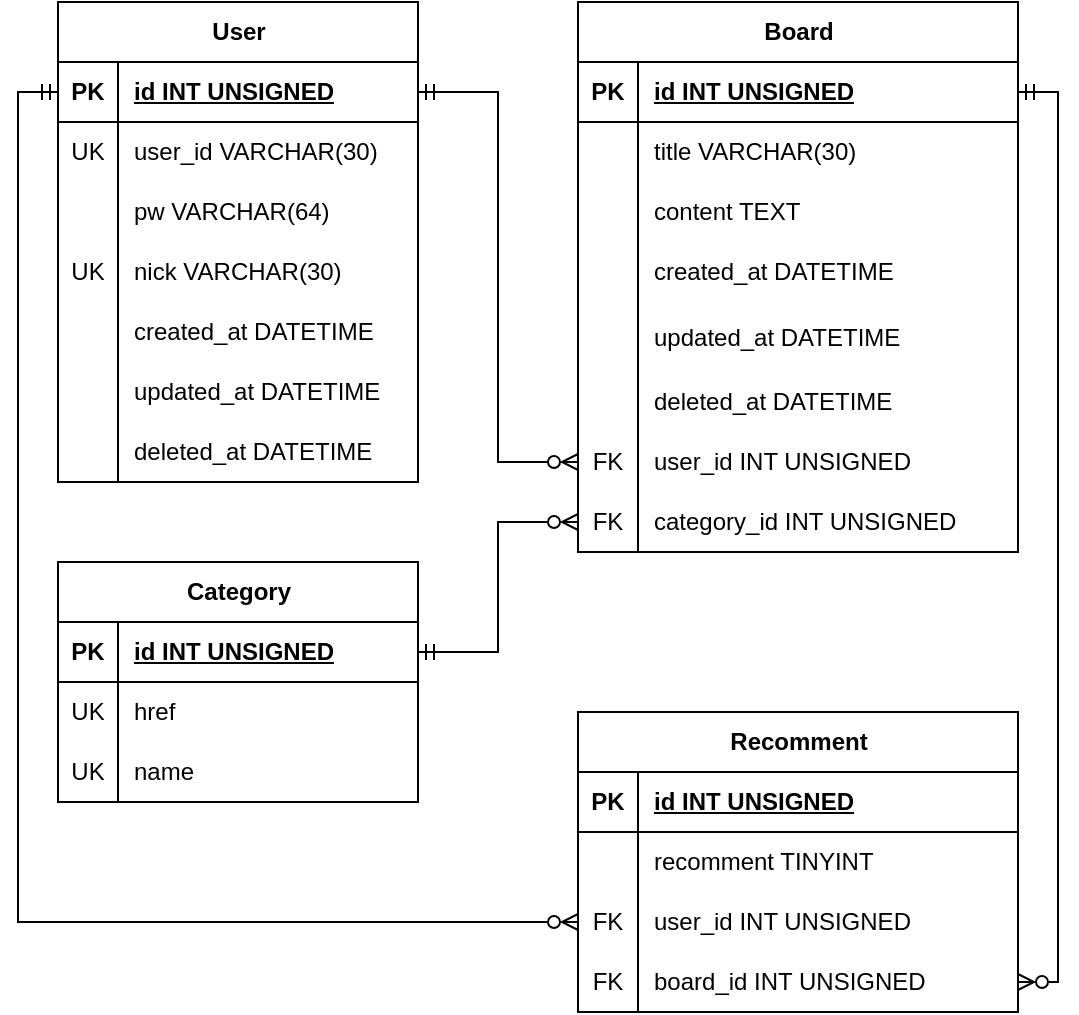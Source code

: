 <mxfile>
    <diagram name="페이지-1" id="C93i1bOLK1RFLE2xip_0">
        <mxGraphModel dx="688" dy="537" grid="1" gridSize="10" guides="1" tooltips="1" connect="1" arrows="1" fold="1" page="1" pageScale="1" pageWidth="827" pageHeight="1169" math="0" shadow="0">
            <root>
                <mxCell id="0"/>
                <mxCell id="1" parent="0"/>
                <mxCell id="lcQI-hrkB8k4tAlnn-hE-1" value="User" style="shape=table;startSize=30;container=1;collapsible=1;childLayout=tableLayout;fixedRows=1;rowLines=0;fontStyle=1;align=center;resizeLast=1;html=1;" parent="1" vertex="1">
                    <mxGeometry x="40" y="145" width="180" height="240" as="geometry"/>
                </mxCell>
                <mxCell id="lcQI-hrkB8k4tAlnn-hE-2" value="" style="shape=tableRow;horizontal=0;startSize=0;swimlaneHead=0;swimlaneBody=0;fillColor=none;collapsible=0;dropTarget=0;points=[[0,0.5],[1,0.5]];portConstraint=eastwest;top=0;left=0;right=0;bottom=1;" parent="lcQI-hrkB8k4tAlnn-hE-1" vertex="1">
                    <mxGeometry y="30" width="180" height="30" as="geometry"/>
                </mxCell>
                <mxCell id="lcQI-hrkB8k4tAlnn-hE-3" value="PK" style="shape=partialRectangle;connectable=0;fillColor=none;top=0;left=0;bottom=0;right=0;fontStyle=1;overflow=hidden;whiteSpace=wrap;html=1;" parent="lcQI-hrkB8k4tAlnn-hE-2" vertex="1">
                    <mxGeometry width="30" height="30" as="geometry">
                        <mxRectangle width="30" height="30" as="alternateBounds"/>
                    </mxGeometry>
                </mxCell>
                <mxCell id="lcQI-hrkB8k4tAlnn-hE-4" value="id INT UNSIGNED" style="shape=partialRectangle;connectable=0;fillColor=none;top=0;left=0;bottom=0;right=0;align=left;spacingLeft=6;fontStyle=5;overflow=hidden;whiteSpace=wrap;html=1;" parent="lcQI-hrkB8k4tAlnn-hE-2" vertex="1">
                    <mxGeometry x="30" width="150" height="30" as="geometry">
                        <mxRectangle width="150" height="30" as="alternateBounds"/>
                    </mxGeometry>
                </mxCell>
                <mxCell id="lcQI-hrkB8k4tAlnn-hE-5" value="" style="shape=tableRow;horizontal=0;startSize=0;swimlaneHead=0;swimlaneBody=0;fillColor=none;collapsible=0;dropTarget=0;points=[[0,0.5],[1,0.5]];portConstraint=eastwest;top=0;left=0;right=0;bottom=0;" parent="lcQI-hrkB8k4tAlnn-hE-1" vertex="1">
                    <mxGeometry y="60" width="180" height="30" as="geometry"/>
                </mxCell>
                <mxCell id="lcQI-hrkB8k4tAlnn-hE-6" value="UK" style="shape=partialRectangle;connectable=0;fillColor=none;top=0;left=0;bottom=0;right=0;editable=1;overflow=hidden;whiteSpace=wrap;html=1;" parent="lcQI-hrkB8k4tAlnn-hE-5" vertex="1">
                    <mxGeometry width="30" height="30" as="geometry">
                        <mxRectangle width="30" height="30" as="alternateBounds"/>
                    </mxGeometry>
                </mxCell>
                <mxCell id="lcQI-hrkB8k4tAlnn-hE-7" value="user_id VARCHAR(30)" style="shape=partialRectangle;connectable=0;fillColor=none;top=0;left=0;bottom=0;right=0;align=left;spacingLeft=6;overflow=hidden;whiteSpace=wrap;html=1;" parent="lcQI-hrkB8k4tAlnn-hE-5" vertex="1">
                    <mxGeometry x="30" width="150" height="30" as="geometry">
                        <mxRectangle width="150" height="30" as="alternateBounds"/>
                    </mxGeometry>
                </mxCell>
                <mxCell id="lcQI-hrkB8k4tAlnn-hE-8" value="" style="shape=tableRow;horizontal=0;startSize=0;swimlaneHead=0;swimlaneBody=0;fillColor=none;collapsible=0;dropTarget=0;points=[[0,0.5],[1,0.5]];portConstraint=eastwest;top=0;left=0;right=0;bottom=0;" parent="lcQI-hrkB8k4tAlnn-hE-1" vertex="1">
                    <mxGeometry y="90" width="180" height="30" as="geometry"/>
                </mxCell>
                <mxCell id="lcQI-hrkB8k4tAlnn-hE-9" value="" style="shape=partialRectangle;connectable=0;fillColor=none;top=0;left=0;bottom=0;right=0;editable=1;overflow=hidden;whiteSpace=wrap;html=1;" parent="lcQI-hrkB8k4tAlnn-hE-8" vertex="1">
                    <mxGeometry width="30" height="30" as="geometry">
                        <mxRectangle width="30" height="30" as="alternateBounds"/>
                    </mxGeometry>
                </mxCell>
                <mxCell id="lcQI-hrkB8k4tAlnn-hE-10" value="pw VARCHAR(64)" style="shape=partialRectangle;connectable=0;fillColor=none;top=0;left=0;bottom=0;right=0;align=left;spacingLeft=6;overflow=hidden;whiteSpace=wrap;html=1;" parent="lcQI-hrkB8k4tAlnn-hE-8" vertex="1">
                    <mxGeometry x="30" width="150" height="30" as="geometry">
                        <mxRectangle width="150" height="30" as="alternateBounds"/>
                    </mxGeometry>
                </mxCell>
                <mxCell id="lcQI-hrkB8k4tAlnn-hE-11" value="" style="shape=tableRow;horizontal=0;startSize=0;swimlaneHead=0;swimlaneBody=0;fillColor=none;collapsible=0;dropTarget=0;points=[[0,0.5],[1,0.5]];portConstraint=eastwest;top=0;left=0;right=0;bottom=0;" parent="lcQI-hrkB8k4tAlnn-hE-1" vertex="1">
                    <mxGeometry y="120" width="180" height="30" as="geometry"/>
                </mxCell>
                <mxCell id="lcQI-hrkB8k4tAlnn-hE-12" value="UK" style="shape=partialRectangle;connectable=0;fillColor=none;top=0;left=0;bottom=0;right=0;editable=1;overflow=hidden;whiteSpace=wrap;html=1;" parent="lcQI-hrkB8k4tAlnn-hE-11" vertex="1">
                    <mxGeometry width="30" height="30" as="geometry">
                        <mxRectangle width="30" height="30" as="alternateBounds"/>
                    </mxGeometry>
                </mxCell>
                <mxCell id="lcQI-hrkB8k4tAlnn-hE-13" value="nick VARCHAR(30)" style="shape=partialRectangle;connectable=0;fillColor=none;top=0;left=0;bottom=0;right=0;align=left;spacingLeft=6;overflow=hidden;whiteSpace=wrap;html=1;" parent="lcQI-hrkB8k4tAlnn-hE-11" vertex="1">
                    <mxGeometry x="30" width="150" height="30" as="geometry">
                        <mxRectangle width="150" height="30" as="alternateBounds"/>
                    </mxGeometry>
                </mxCell>
                <mxCell id="lcQI-hrkB8k4tAlnn-hE-55" value="" style="shape=tableRow;horizontal=0;startSize=0;swimlaneHead=0;swimlaneBody=0;fillColor=none;collapsible=0;dropTarget=0;points=[[0,0.5],[1,0.5]];portConstraint=eastwest;top=0;left=0;right=0;bottom=0;" parent="lcQI-hrkB8k4tAlnn-hE-1" vertex="1">
                    <mxGeometry y="150" width="180" height="30" as="geometry"/>
                </mxCell>
                <mxCell id="lcQI-hrkB8k4tAlnn-hE-56" value="" style="shape=partialRectangle;connectable=0;fillColor=none;top=0;left=0;bottom=0;right=0;editable=1;overflow=hidden;whiteSpace=wrap;html=1;" parent="lcQI-hrkB8k4tAlnn-hE-55" vertex="1">
                    <mxGeometry width="30" height="30" as="geometry">
                        <mxRectangle width="30" height="30" as="alternateBounds"/>
                    </mxGeometry>
                </mxCell>
                <mxCell id="lcQI-hrkB8k4tAlnn-hE-57" value="created_at DATETIME" style="shape=partialRectangle;connectable=0;fillColor=none;top=0;left=0;bottom=0;right=0;align=left;spacingLeft=6;overflow=hidden;whiteSpace=wrap;html=1;" parent="lcQI-hrkB8k4tAlnn-hE-55" vertex="1">
                    <mxGeometry x="30" width="150" height="30" as="geometry">
                        <mxRectangle width="150" height="30" as="alternateBounds"/>
                    </mxGeometry>
                </mxCell>
                <mxCell id="lcQI-hrkB8k4tAlnn-hE-58" value="" style="shape=tableRow;horizontal=0;startSize=0;swimlaneHead=0;swimlaneBody=0;fillColor=none;collapsible=0;dropTarget=0;points=[[0,0.5],[1,0.5]];portConstraint=eastwest;top=0;left=0;right=0;bottom=0;" parent="lcQI-hrkB8k4tAlnn-hE-1" vertex="1">
                    <mxGeometry y="180" width="180" height="30" as="geometry"/>
                </mxCell>
                <mxCell id="lcQI-hrkB8k4tAlnn-hE-59" value="" style="shape=partialRectangle;connectable=0;fillColor=none;top=0;left=0;bottom=0;right=0;editable=1;overflow=hidden;whiteSpace=wrap;html=1;" parent="lcQI-hrkB8k4tAlnn-hE-58" vertex="1">
                    <mxGeometry width="30" height="30" as="geometry">
                        <mxRectangle width="30" height="30" as="alternateBounds"/>
                    </mxGeometry>
                </mxCell>
                <mxCell id="lcQI-hrkB8k4tAlnn-hE-60" value="updated_at&amp;nbsp;DATETIME" style="shape=partialRectangle;connectable=0;fillColor=none;top=0;left=0;bottom=0;right=0;align=left;spacingLeft=6;overflow=hidden;whiteSpace=wrap;html=1;" parent="lcQI-hrkB8k4tAlnn-hE-58" vertex="1">
                    <mxGeometry x="30" width="150" height="30" as="geometry">
                        <mxRectangle width="150" height="30" as="alternateBounds"/>
                    </mxGeometry>
                </mxCell>
                <mxCell id="lcQI-hrkB8k4tAlnn-hE-61" value="" style="shape=tableRow;horizontal=0;startSize=0;swimlaneHead=0;swimlaneBody=0;fillColor=none;collapsible=0;dropTarget=0;points=[[0,0.5],[1,0.5]];portConstraint=eastwest;top=0;left=0;right=0;bottom=0;" parent="lcQI-hrkB8k4tAlnn-hE-1" vertex="1">
                    <mxGeometry y="210" width="180" height="30" as="geometry"/>
                </mxCell>
                <mxCell id="lcQI-hrkB8k4tAlnn-hE-62" value="" style="shape=partialRectangle;connectable=0;fillColor=none;top=0;left=0;bottom=0;right=0;editable=1;overflow=hidden;whiteSpace=wrap;html=1;" parent="lcQI-hrkB8k4tAlnn-hE-61" vertex="1">
                    <mxGeometry width="30" height="30" as="geometry">
                        <mxRectangle width="30" height="30" as="alternateBounds"/>
                    </mxGeometry>
                </mxCell>
                <mxCell id="lcQI-hrkB8k4tAlnn-hE-63" value="deleted_at&amp;nbsp;DATETIME" style="shape=partialRectangle;connectable=0;fillColor=none;top=0;left=0;bottom=0;right=0;align=left;spacingLeft=6;overflow=hidden;whiteSpace=wrap;html=1;" parent="lcQI-hrkB8k4tAlnn-hE-61" vertex="1">
                    <mxGeometry x="30" width="150" height="30" as="geometry">
                        <mxRectangle width="150" height="30" as="alternateBounds"/>
                    </mxGeometry>
                </mxCell>
                <mxCell id="lcQI-hrkB8k4tAlnn-hE-14" value="Board" style="shape=table;startSize=30;container=1;collapsible=1;childLayout=tableLayout;fixedRows=1;rowLines=0;fontStyle=1;align=center;resizeLast=1;html=1;" parent="1" vertex="1">
                    <mxGeometry x="300" y="145" width="220" height="275" as="geometry"/>
                </mxCell>
                <mxCell id="lcQI-hrkB8k4tAlnn-hE-15" value="" style="shape=tableRow;horizontal=0;startSize=0;swimlaneHead=0;swimlaneBody=0;fillColor=none;collapsible=0;dropTarget=0;points=[[0,0.5],[1,0.5]];portConstraint=eastwest;top=0;left=0;right=0;bottom=1;" parent="lcQI-hrkB8k4tAlnn-hE-14" vertex="1">
                    <mxGeometry y="30" width="220" height="30" as="geometry"/>
                </mxCell>
                <mxCell id="lcQI-hrkB8k4tAlnn-hE-16" value="PK" style="shape=partialRectangle;connectable=0;fillColor=none;top=0;left=0;bottom=0;right=0;fontStyle=1;overflow=hidden;whiteSpace=wrap;html=1;" parent="lcQI-hrkB8k4tAlnn-hE-15" vertex="1">
                    <mxGeometry width="30" height="30" as="geometry">
                        <mxRectangle width="30" height="30" as="alternateBounds"/>
                    </mxGeometry>
                </mxCell>
                <mxCell id="lcQI-hrkB8k4tAlnn-hE-17" value="id INT UNSIGNED" style="shape=partialRectangle;connectable=0;fillColor=none;top=0;left=0;bottom=0;right=0;align=left;spacingLeft=6;fontStyle=5;overflow=hidden;whiteSpace=wrap;html=1;" parent="lcQI-hrkB8k4tAlnn-hE-15" vertex="1">
                    <mxGeometry x="30" width="190" height="30" as="geometry">
                        <mxRectangle width="190" height="30" as="alternateBounds"/>
                    </mxGeometry>
                </mxCell>
                <mxCell id="lcQI-hrkB8k4tAlnn-hE-18" value="" style="shape=tableRow;horizontal=0;startSize=0;swimlaneHead=0;swimlaneBody=0;fillColor=none;collapsible=0;dropTarget=0;points=[[0,0.5],[1,0.5]];portConstraint=eastwest;top=0;left=0;right=0;bottom=0;" parent="lcQI-hrkB8k4tAlnn-hE-14" vertex="1">
                    <mxGeometry y="60" width="220" height="30" as="geometry"/>
                </mxCell>
                <mxCell id="lcQI-hrkB8k4tAlnn-hE-19" value="" style="shape=partialRectangle;connectable=0;fillColor=none;top=0;left=0;bottom=0;right=0;editable=1;overflow=hidden;whiteSpace=wrap;html=1;" parent="lcQI-hrkB8k4tAlnn-hE-18" vertex="1">
                    <mxGeometry width="30" height="30" as="geometry">
                        <mxRectangle width="30" height="30" as="alternateBounds"/>
                    </mxGeometry>
                </mxCell>
                <mxCell id="lcQI-hrkB8k4tAlnn-hE-20" value="title&amp;nbsp;VARCHAR(30)" style="shape=partialRectangle;connectable=0;fillColor=none;top=0;left=0;bottom=0;right=0;align=left;spacingLeft=6;overflow=hidden;whiteSpace=wrap;html=1;" parent="lcQI-hrkB8k4tAlnn-hE-18" vertex="1">
                    <mxGeometry x="30" width="190" height="30" as="geometry">
                        <mxRectangle width="190" height="30" as="alternateBounds"/>
                    </mxGeometry>
                </mxCell>
                <mxCell id="lcQI-hrkB8k4tAlnn-hE-21" value="" style="shape=tableRow;horizontal=0;startSize=0;swimlaneHead=0;swimlaneBody=0;fillColor=none;collapsible=0;dropTarget=0;points=[[0,0.5],[1,0.5]];portConstraint=eastwest;top=0;left=0;right=0;bottom=0;" parent="lcQI-hrkB8k4tAlnn-hE-14" vertex="1">
                    <mxGeometry y="90" width="220" height="30" as="geometry"/>
                </mxCell>
                <mxCell id="lcQI-hrkB8k4tAlnn-hE-22" value="" style="shape=partialRectangle;connectable=0;fillColor=none;top=0;left=0;bottom=0;right=0;editable=1;overflow=hidden;whiteSpace=wrap;html=1;" parent="lcQI-hrkB8k4tAlnn-hE-21" vertex="1">
                    <mxGeometry width="30" height="30" as="geometry">
                        <mxRectangle width="30" height="30" as="alternateBounds"/>
                    </mxGeometry>
                </mxCell>
                <mxCell id="lcQI-hrkB8k4tAlnn-hE-23" value="content TEXT" style="shape=partialRectangle;connectable=0;fillColor=none;top=0;left=0;bottom=0;right=0;align=left;spacingLeft=6;overflow=hidden;whiteSpace=wrap;html=1;" parent="lcQI-hrkB8k4tAlnn-hE-21" vertex="1">
                    <mxGeometry x="30" width="190" height="30" as="geometry">
                        <mxRectangle width="190" height="30" as="alternateBounds"/>
                    </mxGeometry>
                </mxCell>
                <mxCell id="lcQI-hrkB8k4tAlnn-hE-24" value="" style="shape=tableRow;horizontal=0;startSize=0;swimlaneHead=0;swimlaneBody=0;fillColor=none;collapsible=0;dropTarget=0;points=[[0,0.5],[1,0.5]];portConstraint=eastwest;top=0;left=0;right=0;bottom=0;" parent="lcQI-hrkB8k4tAlnn-hE-14" vertex="1">
                    <mxGeometry y="120" width="220" height="30" as="geometry"/>
                </mxCell>
                <mxCell id="lcQI-hrkB8k4tAlnn-hE-25" value="" style="shape=partialRectangle;connectable=0;fillColor=none;top=0;left=0;bottom=0;right=0;editable=1;overflow=hidden;whiteSpace=wrap;html=1;" parent="lcQI-hrkB8k4tAlnn-hE-24" vertex="1">
                    <mxGeometry width="30" height="30" as="geometry">
                        <mxRectangle width="30" height="30" as="alternateBounds"/>
                    </mxGeometry>
                </mxCell>
                <mxCell id="lcQI-hrkB8k4tAlnn-hE-26" value="created_at&amp;nbsp;DATETIME" style="shape=partialRectangle;connectable=0;fillColor=none;top=0;left=0;bottom=0;right=0;align=left;spacingLeft=6;overflow=hidden;whiteSpace=wrap;html=1;" parent="lcQI-hrkB8k4tAlnn-hE-24" vertex="1">
                    <mxGeometry x="30" width="190" height="30" as="geometry">
                        <mxRectangle width="190" height="30" as="alternateBounds"/>
                    </mxGeometry>
                </mxCell>
                <mxCell id="lcQI-hrkB8k4tAlnn-hE-27" value="" style="shape=tableRow;horizontal=0;startSize=0;swimlaneHead=0;swimlaneBody=0;fillColor=none;collapsible=0;dropTarget=0;points=[[0,0.5],[1,0.5]];portConstraint=eastwest;top=0;left=0;right=0;bottom=0;" parent="lcQI-hrkB8k4tAlnn-hE-14" vertex="1">
                    <mxGeometry y="150" width="220" height="35" as="geometry"/>
                </mxCell>
                <mxCell id="lcQI-hrkB8k4tAlnn-hE-28" value="" style="shape=partialRectangle;connectable=0;fillColor=none;top=0;left=0;bottom=0;right=0;editable=1;overflow=hidden;whiteSpace=wrap;html=1;" parent="lcQI-hrkB8k4tAlnn-hE-27" vertex="1">
                    <mxGeometry width="30" height="35" as="geometry">
                        <mxRectangle width="30" height="35" as="alternateBounds"/>
                    </mxGeometry>
                </mxCell>
                <mxCell id="lcQI-hrkB8k4tAlnn-hE-29" value="updated_at&amp;nbsp;DATETIME" style="shape=partialRectangle;connectable=0;fillColor=none;top=0;left=0;bottom=0;right=0;align=left;spacingLeft=6;overflow=hidden;whiteSpace=wrap;html=1;" parent="lcQI-hrkB8k4tAlnn-hE-27" vertex="1">
                    <mxGeometry x="30" width="190" height="35" as="geometry">
                        <mxRectangle width="190" height="35" as="alternateBounds"/>
                    </mxGeometry>
                </mxCell>
                <mxCell id="lcQI-hrkB8k4tAlnn-hE-30" value="" style="shape=tableRow;horizontal=0;startSize=0;swimlaneHead=0;swimlaneBody=0;fillColor=none;collapsible=0;dropTarget=0;points=[[0,0.5],[1,0.5]];portConstraint=eastwest;top=0;left=0;right=0;bottom=0;" parent="lcQI-hrkB8k4tAlnn-hE-14" vertex="1">
                    <mxGeometry y="185" width="220" height="30" as="geometry"/>
                </mxCell>
                <mxCell id="lcQI-hrkB8k4tAlnn-hE-31" value="" style="shape=partialRectangle;connectable=0;fillColor=none;top=0;left=0;bottom=0;right=0;editable=1;overflow=hidden;whiteSpace=wrap;html=1;" parent="lcQI-hrkB8k4tAlnn-hE-30" vertex="1">
                    <mxGeometry width="30" height="30" as="geometry">
                        <mxRectangle width="30" height="30" as="alternateBounds"/>
                    </mxGeometry>
                </mxCell>
                <mxCell id="lcQI-hrkB8k4tAlnn-hE-32" value="deleted_at&amp;nbsp;DATETIME" style="shape=partialRectangle;connectable=0;fillColor=none;top=0;left=0;bottom=0;right=0;align=left;spacingLeft=6;overflow=hidden;whiteSpace=wrap;html=1;" parent="lcQI-hrkB8k4tAlnn-hE-30" vertex="1">
                    <mxGeometry x="30" width="190" height="30" as="geometry">
                        <mxRectangle width="190" height="30" as="alternateBounds"/>
                    </mxGeometry>
                </mxCell>
                <mxCell id="lcQI-hrkB8k4tAlnn-hE-33" value="" style="shape=tableRow;horizontal=0;startSize=0;swimlaneHead=0;swimlaneBody=0;fillColor=none;collapsible=0;dropTarget=0;points=[[0,0.5],[1,0.5]];portConstraint=eastwest;top=0;left=0;right=0;bottom=0;" parent="lcQI-hrkB8k4tAlnn-hE-14" vertex="1">
                    <mxGeometry y="215" width="220" height="30" as="geometry"/>
                </mxCell>
                <mxCell id="lcQI-hrkB8k4tAlnn-hE-34" value="FK" style="shape=partialRectangle;connectable=0;fillColor=none;top=0;left=0;bottom=0;right=0;editable=1;overflow=hidden;whiteSpace=wrap;html=1;" parent="lcQI-hrkB8k4tAlnn-hE-33" vertex="1">
                    <mxGeometry width="30" height="30" as="geometry">
                        <mxRectangle width="30" height="30" as="alternateBounds"/>
                    </mxGeometry>
                </mxCell>
                <mxCell id="lcQI-hrkB8k4tAlnn-hE-35" value="user_id&amp;nbsp;INT UNSIGNED" style="shape=partialRectangle;connectable=0;fillColor=none;top=0;left=0;bottom=0;right=0;align=left;spacingLeft=6;overflow=hidden;whiteSpace=wrap;html=1;" parent="lcQI-hrkB8k4tAlnn-hE-33" vertex="1">
                    <mxGeometry x="30" width="190" height="30" as="geometry">
                        <mxRectangle width="190" height="30" as="alternateBounds"/>
                    </mxGeometry>
                </mxCell>
                <mxCell id="lcQI-hrkB8k4tAlnn-hE-36" value="" style="shape=tableRow;horizontal=0;startSize=0;swimlaneHead=0;swimlaneBody=0;fillColor=none;collapsible=0;dropTarget=0;points=[[0,0.5],[1,0.5]];portConstraint=eastwest;top=0;left=0;right=0;bottom=0;" parent="lcQI-hrkB8k4tAlnn-hE-14" vertex="1">
                    <mxGeometry y="245" width="220" height="30" as="geometry"/>
                </mxCell>
                <mxCell id="lcQI-hrkB8k4tAlnn-hE-37" value="FK" style="shape=partialRectangle;connectable=0;fillColor=none;top=0;left=0;bottom=0;right=0;editable=1;overflow=hidden;whiteSpace=wrap;html=1;" parent="lcQI-hrkB8k4tAlnn-hE-36" vertex="1">
                    <mxGeometry width="30" height="30" as="geometry">
                        <mxRectangle width="30" height="30" as="alternateBounds"/>
                    </mxGeometry>
                </mxCell>
                <mxCell id="lcQI-hrkB8k4tAlnn-hE-38" value="category_id&amp;nbsp;INT UNSIGNED" style="shape=partialRectangle;connectable=0;fillColor=none;top=0;left=0;bottom=0;right=0;align=left;spacingLeft=6;overflow=hidden;whiteSpace=wrap;html=1;" parent="lcQI-hrkB8k4tAlnn-hE-36" vertex="1">
                    <mxGeometry x="30" width="190" height="30" as="geometry">
                        <mxRectangle width="190" height="30" as="alternateBounds"/>
                    </mxGeometry>
                </mxCell>
                <mxCell id="lcQI-hrkB8k4tAlnn-hE-42" value="Category" style="shape=table;startSize=30;container=1;collapsible=1;childLayout=tableLayout;fixedRows=1;rowLines=0;fontStyle=1;align=center;resizeLast=1;html=1;" parent="1" vertex="1">
                    <mxGeometry x="40" y="425" width="180" height="120" as="geometry"/>
                </mxCell>
                <mxCell id="lcQI-hrkB8k4tAlnn-hE-43" value="" style="shape=tableRow;horizontal=0;startSize=0;swimlaneHead=0;swimlaneBody=0;fillColor=none;collapsible=0;dropTarget=0;points=[[0,0.5],[1,0.5]];portConstraint=eastwest;top=0;left=0;right=0;bottom=1;" parent="lcQI-hrkB8k4tAlnn-hE-42" vertex="1">
                    <mxGeometry y="30" width="180" height="30" as="geometry"/>
                </mxCell>
                <mxCell id="lcQI-hrkB8k4tAlnn-hE-44" value="PK" style="shape=partialRectangle;connectable=0;fillColor=none;top=0;left=0;bottom=0;right=0;fontStyle=1;overflow=hidden;whiteSpace=wrap;html=1;" parent="lcQI-hrkB8k4tAlnn-hE-43" vertex="1">
                    <mxGeometry width="30" height="30" as="geometry">
                        <mxRectangle width="30" height="30" as="alternateBounds"/>
                    </mxGeometry>
                </mxCell>
                <mxCell id="lcQI-hrkB8k4tAlnn-hE-45" value="id INT UNSIGNED" style="shape=partialRectangle;connectable=0;fillColor=none;top=0;left=0;bottom=0;right=0;align=left;spacingLeft=6;fontStyle=5;overflow=hidden;whiteSpace=wrap;html=1;" parent="lcQI-hrkB8k4tAlnn-hE-43" vertex="1">
                    <mxGeometry x="30" width="150" height="30" as="geometry">
                        <mxRectangle width="150" height="30" as="alternateBounds"/>
                    </mxGeometry>
                </mxCell>
                <mxCell id="lcQI-hrkB8k4tAlnn-hE-46" value="" style="shape=tableRow;horizontal=0;startSize=0;swimlaneHead=0;swimlaneBody=0;fillColor=none;collapsible=0;dropTarget=0;points=[[0,0.5],[1,0.5]];portConstraint=eastwest;top=0;left=0;right=0;bottom=0;" parent="lcQI-hrkB8k4tAlnn-hE-42" vertex="1">
                    <mxGeometry y="60" width="180" height="30" as="geometry"/>
                </mxCell>
                <mxCell id="lcQI-hrkB8k4tAlnn-hE-47" value="UK" style="shape=partialRectangle;connectable=0;fillColor=none;top=0;left=0;bottom=0;right=0;editable=1;overflow=hidden;whiteSpace=wrap;html=1;" parent="lcQI-hrkB8k4tAlnn-hE-46" vertex="1">
                    <mxGeometry width="30" height="30" as="geometry">
                        <mxRectangle width="30" height="30" as="alternateBounds"/>
                    </mxGeometry>
                </mxCell>
                <mxCell id="lcQI-hrkB8k4tAlnn-hE-48" value="href" style="shape=partialRectangle;connectable=0;fillColor=none;top=0;left=0;bottom=0;right=0;align=left;spacingLeft=6;overflow=hidden;whiteSpace=wrap;html=1;" parent="lcQI-hrkB8k4tAlnn-hE-46" vertex="1">
                    <mxGeometry x="30" width="150" height="30" as="geometry">
                        <mxRectangle width="150" height="30" as="alternateBounds"/>
                    </mxGeometry>
                </mxCell>
                <mxCell id="lcQI-hrkB8k4tAlnn-hE-49" value="" style="shape=tableRow;horizontal=0;startSize=0;swimlaneHead=0;swimlaneBody=0;fillColor=none;collapsible=0;dropTarget=0;points=[[0,0.5],[1,0.5]];portConstraint=eastwest;top=0;left=0;right=0;bottom=0;" parent="lcQI-hrkB8k4tAlnn-hE-42" vertex="1">
                    <mxGeometry y="90" width="180" height="30" as="geometry"/>
                </mxCell>
                <mxCell id="lcQI-hrkB8k4tAlnn-hE-50" value="UK" style="shape=partialRectangle;connectable=0;fillColor=none;top=0;left=0;bottom=0;right=0;editable=1;overflow=hidden;whiteSpace=wrap;html=1;" parent="lcQI-hrkB8k4tAlnn-hE-49" vertex="1">
                    <mxGeometry width="30" height="30" as="geometry">
                        <mxRectangle width="30" height="30" as="alternateBounds"/>
                    </mxGeometry>
                </mxCell>
                <mxCell id="lcQI-hrkB8k4tAlnn-hE-51" value="name" style="shape=partialRectangle;connectable=0;fillColor=none;top=0;left=0;bottom=0;right=0;align=left;spacingLeft=6;overflow=hidden;whiteSpace=wrap;html=1;" parent="lcQI-hrkB8k4tAlnn-hE-49" vertex="1">
                    <mxGeometry x="30" width="150" height="30" as="geometry">
                        <mxRectangle width="150" height="30" as="alternateBounds"/>
                    </mxGeometry>
                </mxCell>
                <mxCell id="lcQI-hrkB8k4tAlnn-hE-64" style="edgeStyle=orthogonalEdgeStyle;rounded=0;orthogonalLoop=1;jettySize=auto;html=1;exitX=0;exitY=0.5;exitDx=0;exitDy=0;entryX=1;entryY=0.5;entryDx=0;entryDy=0;startArrow=ERzeroToMany;startFill=0;endArrow=ERmandOne;endFill=0;" parent="1" source="lcQI-hrkB8k4tAlnn-hE-33" target="lcQI-hrkB8k4tAlnn-hE-2" edge="1">
                    <mxGeometry relative="1" as="geometry"/>
                </mxCell>
                <mxCell id="lcQI-hrkB8k4tAlnn-hE-65" style="edgeStyle=orthogonalEdgeStyle;rounded=0;orthogonalLoop=1;jettySize=auto;html=1;exitX=1;exitY=0.5;exitDx=0;exitDy=0;entryX=0;entryY=0.5;entryDx=0;entryDy=0;startArrow=ERmandOne;startFill=0;endArrow=ERzeroToMany;endFill=0;" parent="1" source="lcQI-hrkB8k4tAlnn-hE-43" target="lcQI-hrkB8k4tAlnn-hE-36" edge="1">
                    <mxGeometry relative="1" as="geometry"/>
                </mxCell>
                <mxCell id="lcQI-hrkB8k4tAlnn-hE-66" value="Recomment" style="shape=table;startSize=30;container=1;collapsible=1;childLayout=tableLayout;fixedRows=1;rowLines=0;fontStyle=1;align=center;resizeLast=1;html=1;" parent="1" vertex="1">
                    <mxGeometry x="300" y="500" width="220" height="150" as="geometry"/>
                </mxCell>
                <mxCell id="lcQI-hrkB8k4tAlnn-hE-67" value="" style="shape=tableRow;horizontal=0;startSize=0;swimlaneHead=0;swimlaneBody=0;fillColor=none;collapsible=0;dropTarget=0;points=[[0,0.5],[1,0.5]];portConstraint=eastwest;top=0;left=0;right=0;bottom=1;" parent="lcQI-hrkB8k4tAlnn-hE-66" vertex="1">
                    <mxGeometry y="30" width="220" height="30" as="geometry"/>
                </mxCell>
                <mxCell id="lcQI-hrkB8k4tAlnn-hE-68" value="PK" style="shape=partialRectangle;connectable=0;fillColor=none;top=0;left=0;bottom=0;right=0;fontStyle=1;overflow=hidden;whiteSpace=wrap;html=1;" parent="lcQI-hrkB8k4tAlnn-hE-67" vertex="1">
                    <mxGeometry width="30" height="30" as="geometry">
                        <mxRectangle width="30" height="30" as="alternateBounds"/>
                    </mxGeometry>
                </mxCell>
                <mxCell id="lcQI-hrkB8k4tAlnn-hE-69" value="id INT UNSIGNED" style="shape=partialRectangle;connectable=0;fillColor=none;top=0;left=0;bottom=0;right=0;align=left;spacingLeft=6;fontStyle=5;overflow=hidden;whiteSpace=wrap;html=1;" parent="lcQI-hrkB8k4tAlnn-hE-67" vertex="1">
                    <mxGeometry x="30" width="190" height="30" as="geometry">
                        <mxRectangle width="190" height="30" as="alternateBounds"/>
                    </mxGeometry>
                </mxCell>
                <mxCell id="lcQI-hrkB8k4tAlnn-hE-76" value="" style="shape=tableRow;horizontal=0;startSize=0;swimlaneHead=0;swimlaneBody=0;fillColor=none;collapsible=0;dropTarget=0;points=[[0,0.5],[1,0.5]];portConstraint=eastwest;top=0;left=0;right=0;bottom=0;" parent="lcQI-hrkB8k4tAlnn-hE-66" vertex="1">
                    <mxGeometry y="60" width="220" height="30" as="geometry"/>
                </mxCell>
                <mxCell id="lcQI-hrkB8k4tAlnn-hE-77" value="" style="shape=partialRectangle;connectable=0;fillColor=none;top=0;left=0;bottom=0;right=0;editable=1;overflow=hidden;whiteSpace=wrap;html=1;" parent="lcQI-hrkB8k4tAlnn-hE-76" vertex="1">
                    <mxGeometry width="30" height="30" as="geometry">
                        <mxRectangle width="30" height="30" as="alternateBounds"/>
                    </mxGeometry>
                </mxCell>
                <mxCell id="lcQI-hrkB8k4tAlnn-hE-78" value="recomment TINYINT" style="shape=partialRectangle;connectable=0;fillColor=none;top=0;left=0;bottom=0;right=0;align=left;spacingLeft=6;overflow=hidden;whiteSpace=wrap;html=1;" parent="lcQI-hrkB8k4tAlnn-hE-76" vertex="1">
                    <mxGeometry x="30" width="190" height="30" as="geometry">
                        <mxRectangle width="190" height="30" as="alternateBounds"/>
                    </mxGeometry>
                </mxCell>
                <mxCell id="lcQI-hrkB8k4tAlnn-hE-70" value="" style="shape=tableRow;horizontal=0;startSize=0;swimlaneHead=0;swimlaneBody=0;fillColor=none;collapsible=0;dropTarget=0;points=[[0,0.5],[1,0.5]];portConstraint=eastwest;top=0;left=0;right=0;bottom=0;" parent="lcQI-hrkB8k4tAlnn-hE-66" vertex="1">
                    <mxGeometry y="90" width="220" height="30" as="geometry"/>
                </mxCell>
                <mxCell id="lcQI-hrkB8k4tAlnn-hE-71" value="FK" style="shape=partialRectangle;connectable=0;fillColor=none;top=0;left=0;bottom=0;right=0;editable=1;overflow=hidden;whiteSpace=wrap;html=1;" parent="lcQI-hrkB8k4tAlnn-hE-70" vertex="1">
                    <mxGeometry width="30" height="30" as="geometry">
                        <mxRectangle width="30" height="30" as="alternateBounds"/>
                    </mxGeometry>
                </mxCell>
                <mxCell id="lcQI-hrkB8k4tAlnn-hE-72" value="user_id&amp;nbsp;INT UNSIGNED" style="shape=partialRectangle;connectable=0;fillColor=none;top=0;left=0;bottom=0;right=0;align=left;spacingLeft=6;overflow=hidden;whiteSpace=wrap;html=1;" parent="lcQI-hrkB8k4tAlnn-hE-70" vertex="1">
                    <mxGeometry x="30" width="190" height="30" as="geometry">
                        <mxRectangle width="190" height="30" as="alternateBounds"/>
                    </mxGeometry>
                </mxCell>
                <mxCell id="lcQI-hrkB8k4tAlnn-hE-73" value="" style="shape=tableRow;horizontal=0;startSize=0;swimlaneHead=0;swimlaneBody=0;fillColor=none;collapsible=0;dropTarget=0;points=[[0,0.5],[1,0.5]];portConstraint=eastwest;top=0;left=0;right=0;bottom=0;" parent="lcQI-hrkB8k4tAlnn-hE-66" vertex="1">
                    <mxGeometry y="120" width="220" height="30" as="geometry"/>
                </mxCell>
                <mxCell id="lcQI-hrkB8k4tAlnn-hE-74" value="FK" style="shape=partialRectangle;connectable=0;fillColor=none;top=0;left=0;bottom=0;right=0;editable=1;overflow=hidden;whiteSpace=wrap;html=1;" parent="lcQI-hrkB8k4tAlnn-hE-73" vertex="1">
                    <mxGeometry width="30" height="30" as="geometry">
                        <mxRectangle width="30" height="30" as="alternateBounds"/>
                    </mxGeometry>
                </mxCell>
                <mxCell id="lcQI-hrkB8k4tAlnn-hE-75" value="board_id&amp;nbsp;INT UNSIGNED" style="shape=partialRectangle;connectable=0;fillColor=none;top=0;left=0;bottom=0;right=0;align=left;spacingLeft=6;overflow=hidden;whiteSpace=wrap;html=1;" parent="lcQI-hrkB8k4tAlnn-hE-73" vertex="1">
                    <mxGeometry x="30" width="190" height="30" as="geometry">
                        <mxRectangle width="190" height="30" as="alternateBounds"/>
                    </mxGeometry>
                </mxCell>
                <mxCell id="lcQI-hrkB8k4tAlnn-hE-79" style="edgeStyle=orthogonalEdgeStyle;rounded=0;orthogonalLoop=1;jettySize=auto;html=1;exitX=0;exitY=0.5;exitDx=0;exitDy=0;entryX=0;entryY=0.5;entryDx=0;entryDy=0;startArrow=ERmandOne;startFill=0;endArrow=ERzeroToMany;endFill=0;" parent="1" source="lcQI-hrkB8k4tAlnn-hE-2" target="lcQI-hrkB8k4tAlnn-hE-70" edge="1">
                    <mxGeometry relative="1" as="geometry">
                        <mxPoint x="310" y="450" as="sourcePoint"/>
                        <mxPoint x="230" y="200" as="targetPoint"/>
                    </mxGeometry>
                </mxCell>
                <mxCell id="lcQI-hrkB8k4tAlnn-hE-80" style="edgeStyle=orthogonalEdgeStyle;rounded=0;orthogonalLoop=1;jettySize=auto;html=1;exitX=1;exitY=0.5;exitDx=0;exitDy=0;entryX=1;entryY=0.5;entryDx=0;entryDy=0;startArrow=ERmandOne;startFill=0;endArrow=ERzeroToMany;endFill=0;" parent="1" source="lcQI-hrkB8k4tAlnn-hE-15" target="lcQI-hrkB8k4tAlnn-hE-73" edge="1">
                    <mxGeometry relative="1" as="geometry">
                        <mxPoint x="50" y="200" as="sourcePoint"/>
                        <mxPoint x="310" y="125" as="targetPoint"/>
                    </mxGeometry>
                </mxCell>
            </root>
        </mxGraphModel>
    </diagram>
</mxfile>